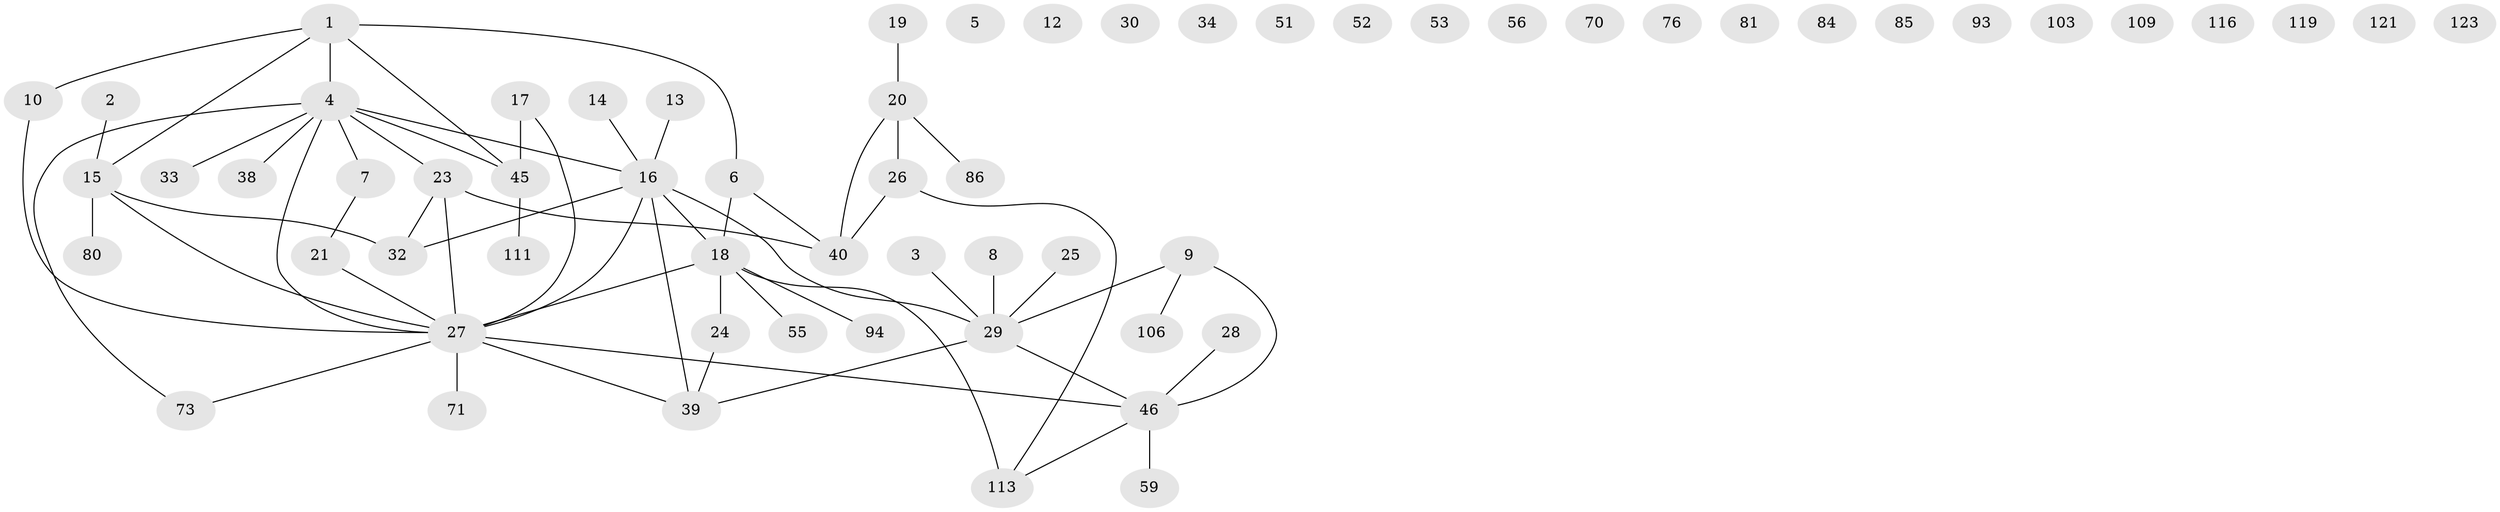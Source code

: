 // original degree distribution, {4: 0.1111111111111111, 1: 0.2222222222222222, 2: 0.2698412698412698, 0: 0.15079365079365079, 3: 0.19047619047619047, 5: 0.015873015873015872, 6: 0.03968253968253968}
// Generated by graph-tools (version 1.1) at 2025/16/03/04/25 18:16:47]
// undirected, 62 vertices, 62 edges
graph export_dot {
graph [start="1"]
  node [color=gray90,style=filled];
  1 [super="+11+78+43"];
  2;
  3 [super="+120"];
  4 [super="+41"];
  5;
  6;
  7 [super="+42+48"];
  8 [super="+22"];
  9 [super="+61"];
  10 [super="+125"];
  12;
  13;
  14 [super="+82"];
  15 [super="+63"];
  16 [super="+92+54+68+65"];
  17;
  18 [super="+99"];
  19;
  20 [super="+36+44"];
  21;
  23 [super="+62+47"];
  24 [super="+60+75"];
  25 [super="+57+58"];
  26 [super="+107"];
  27 [super="+64+90+35"];
  28 [super="+37"];
  29 [super="+79+31+77"];
  30;
  32;
  33;
  34;
  38 [super="+98"];
  39 [super="+124+96"];
  40 [super="+122+87"];
  45 [super="+88"];
  46 [super="+83+49"];
  51;
  52 [super="+91"];
  53;
  55 [super="+74"];
  56;
  59;
  70;
  71;
  73 [super="+114"];
  76;
  80;
  81;
  84;
  85;
  86;
  93;
  94;
  103;
  106;
  109;
  111;
  113 [super="+117"];
  116;
  119;
  121;
  123;
  1 -- 15;
  1 -- 45;
  1 -- 6;
  1 -- 10;
  1 -- 4;
  2 -- 15;
  3 -- 29;
  4 -- 73;
  4 -- 33;
  4 -- 38;
  4 -- 7;
  4 -- 45;
  4 -- 27;
  4 -- 23;
  4 -- 16;
  6 -- 40;
  6 -- 18;
  7 -- 21;
  8 -- 29;
  9 -- 46;
  9 -- 106;
  9 -- 29;
  10 -- 27;
  13 -- 16;
  14 -- 16;
  15 -- 32;
  15 -- 80;
  15 -- 27 [weight=2];
  16 -- 29 [weight=2];
  16 -- 32;
  16 -- 39;
  16 -- 27 [weight=2];
  16 -- 18;
  17 -- 27;
  17 -- 45;
  18 -- 24;
  18 -- 113 [weight=2];
  18 -- 55;
  18 -- 27;
  18 -- 94;
  19 -- 20;
  20 -- 40;
  20 -- 86;
  20 -- 26;
  21 -- 27;
  23 -- 32;
  23 -- 40;
  23 -- 27;
  24 -- 39;
  25 -- 29;
  26 -- 113;
  26 -- 40;
  27 -- 39;
  27 -- 71;
  27 -- 73;
  27 -- 46;
  28 -- 46;
  29 -- 46;
  29 -- 39;
  45 -- 111;
  46 -- 113;
  46 -- 59;
}
